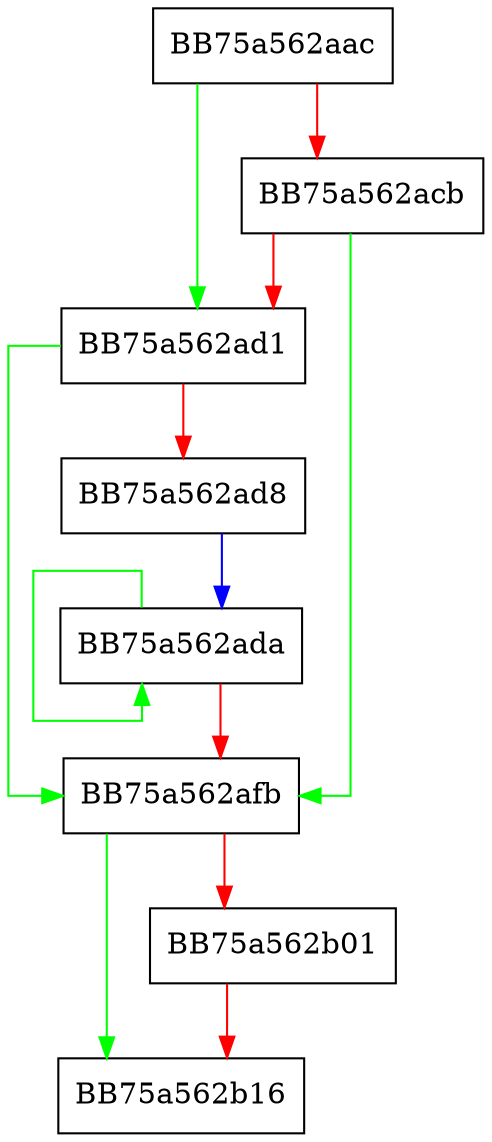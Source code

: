 digraph walIndexClose {
  node [shape="box"];
  graph [splines=ortho];
  BB75a562aac -> BB75a562ad1 [color="green"];
  BB75a562aac -> BB75a562acb [color="red"];
  BB75a562acb -> BB75a562afb [color="green"];
  BB75a562acb -> BB75a562ad1 [color="red"];
  BB75a562ad1 -> BB75a562afb [color="green"];
  BB75a562ad1 -> BB75a562ad8 [color="red"];
  BB75a562ad8 -> BB75a562ada [color="blue"];
  BB75a562ada -> BB75a562ada [color="green"];
  BB75a562ada -> BB75a562afb [color="red"];
  BB75a562afb -> BB75a562b16 [color="green"];
  BB75a562afb -> BB75a562b01 [color="red"];
  BB75a562b01 -> BB75a562b16 [color="red"];
}